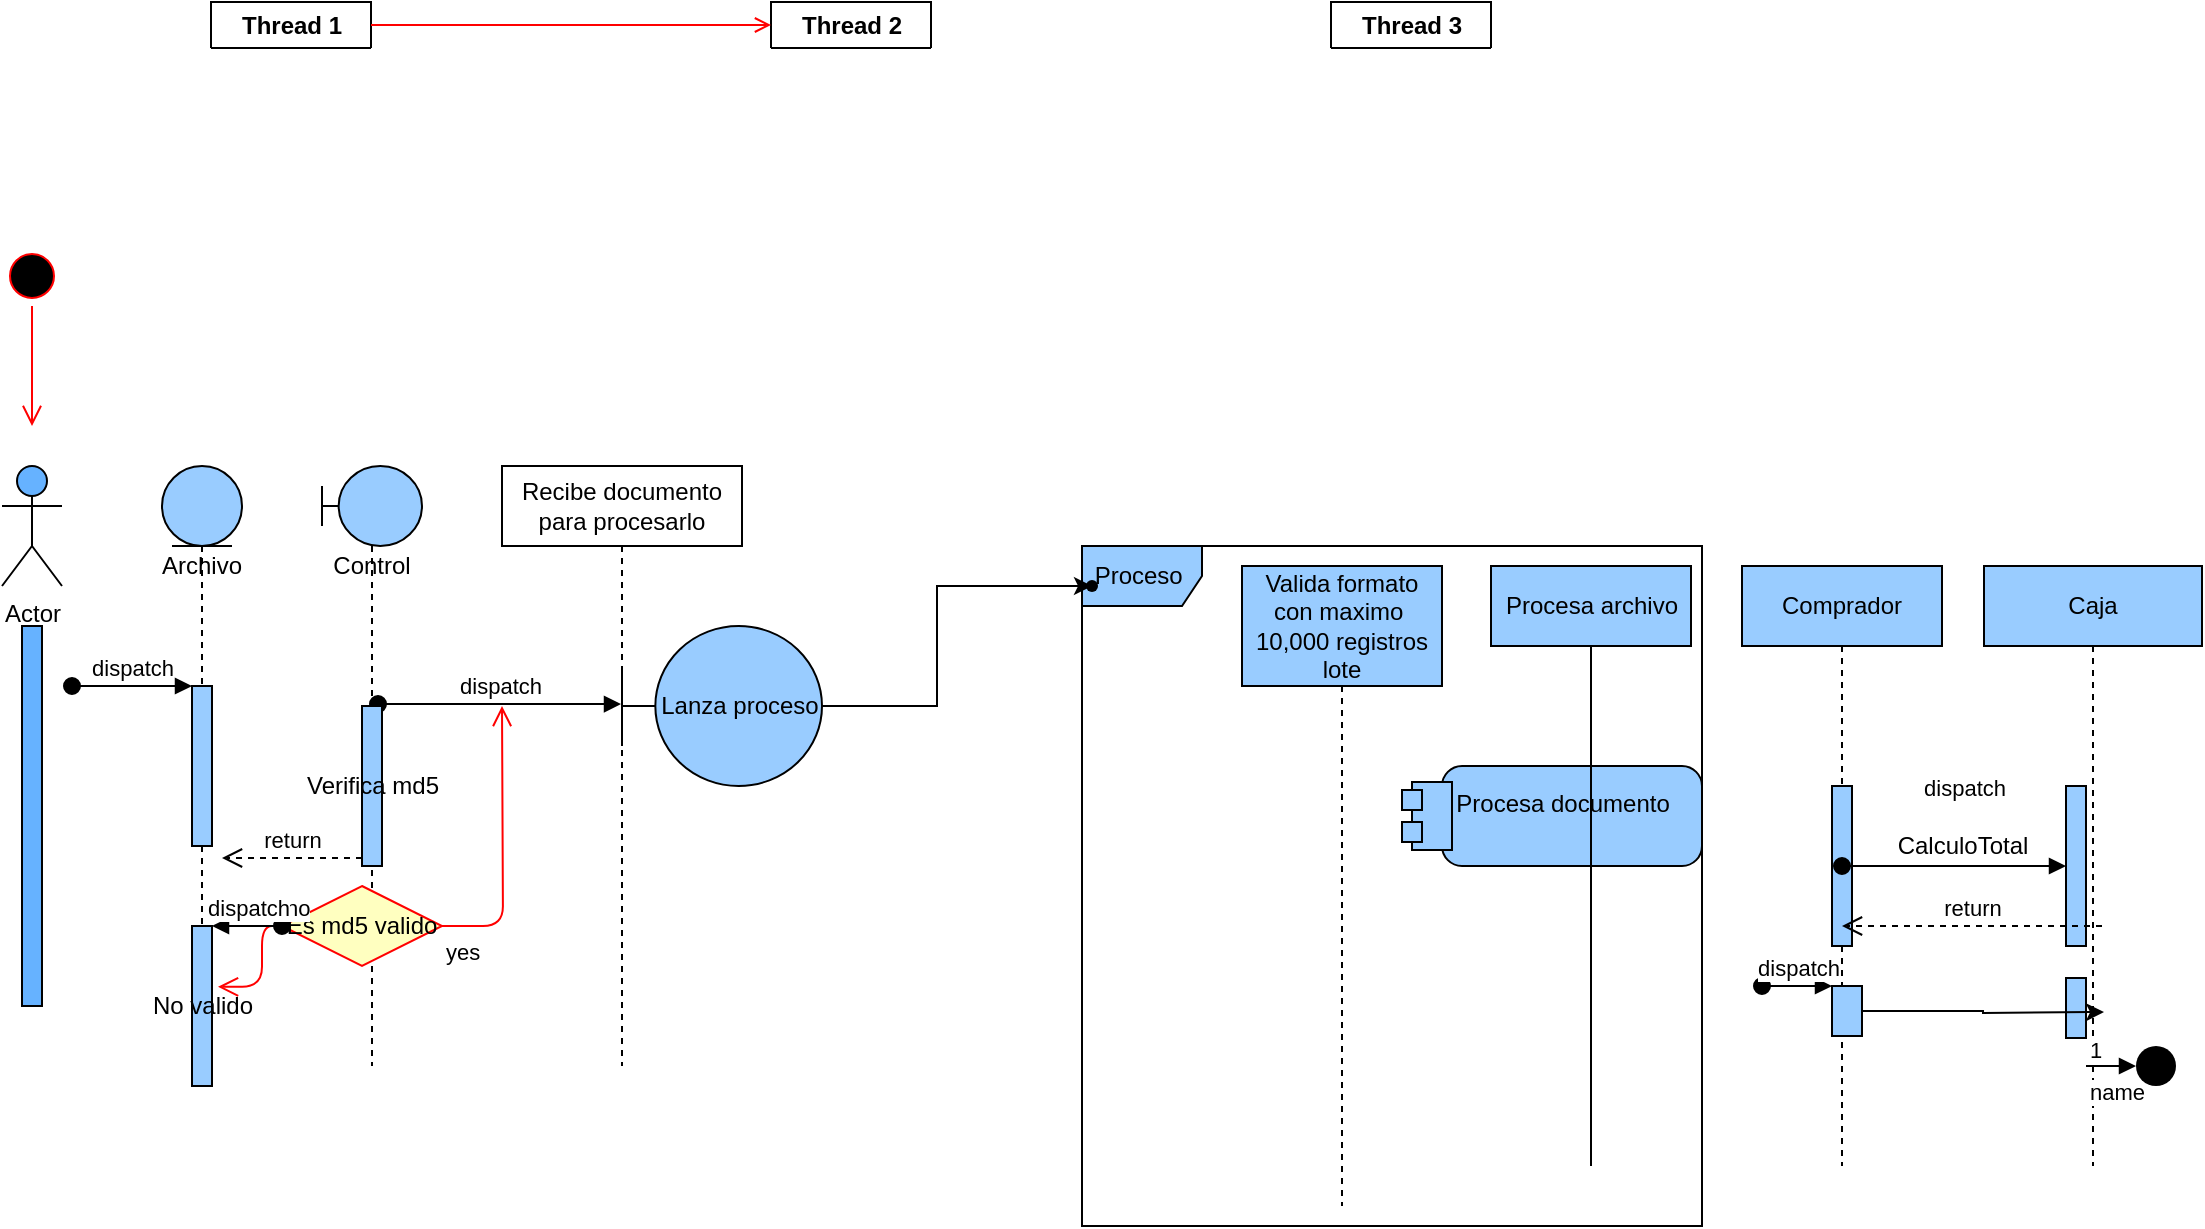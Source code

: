 <mxfile version="14.6.6" type="github">
  <diagram name="Page-1" id="e7e014a7-5840-1c2e-5031-d8a46d1fe8dd">
    <mxGraphModel dx="868" dy="466" grid="1" gridSize="10" guides="1" tooltips="1" connect="1" arrows="1" fold="1" page="1" pageScale="1" pageWidth="1169" pageHeight="826" background="#ffffff" math="0" shadow="0">
      <root>
        <mxCell id="0" />
        <mxCell id="1" parent="0" />
        <mxCell id="2" value="Thread 1" style="swimlane;whiteSpace=wrap" parent="1" vertex="1" collapsed="1">
          <mxGeometry x="164.5" y="128" width="80" height="23" as="geometry">
            <mxRectangle x="164.5" y="128" width="280" height="570" as="alternateBounds" />
          </mxGeometry>
        </mxCell>
        <mxCell id="5" value="" style="ellipse;shape=startState;fillColor=#000000;strokeColor=#ff0000;" parent="2" vertex="1">
          <mxGeometry x="100" y="40" width="30" height="30" as="geometry" />
        </mxCell>
        <mxCell id="6" value="" style="edgeStyle=elbowEdgeStyle;elbow=horizontal;verticalAlign=bottom;endArrow=open;endSize=8;strokeColor=#FF0000;endFill=1;rounded=0" parent="2" source="5" target="7" edge="1">
          <mxGeometry x="100" y="40" as="geometry">
            <mxPoint x="115" y="110" as="targetPoint" />
          </mxGeometry>
        </mxCell>
        <mxCell id="7" value="idle" style="" parent="2" vertex="1">
          <mxGeometry x="60" y="110" width="110" height="50" as="geometry" />
        </mxCell>
        <mxCell id="8" value="user action" style="" parent="2" vertex="1">
          <mxGeometry x="60" y="220" width="110" height="50" as="geometry" />
        </mxCell>
        <mxCell id="9" value="" style="endArrow=open;strokeColor=#FF0000;endFill=1;rounded=0" parent="2" source="7" target="8" edge="1">
          <mxGeometry relative="1" as="geometry" />
        </mxCell>
        <mxCell id="10" value="post command" style="" parent="2" vertex="1">
          <mxGeometry x="60" y="325" width="110" height="50" as="geometry" />
        </mxCell>
        <mxCell id="11" value="" style="endArrow=open;strokeColor=#FF0000;endFill=1;rounded=0" parent="2" source="8" target="10" edge="1">
          <mxGeometry relative="1" as="geometry" />
        </mxCell>
        <mxCell id="12" value="" style="edgeStyle=elbowEdgeStyle;elbow=horizontal;strokeColor=#FF0000;endArrow=open;endFill=1;rounded=0" parent="2" source="10" target="7" edge="1">
          <mxGeometry width="100" height="100" relative="1" as="geometry">
            <mxPoint x="160" y="290" as="sourcePoint" />
            <mxPoint x="260" y="190" as="targetPoint" />
            <Array as="points">
              <mxPoint x="30" y="250" />
            </Array>
          </mxGeometry>
        </mxCell>
        <mxCell id="3" value="Thread 2" style="swimlane;whiteSpace=wrap" parent="1" vertex="1" collapsed="1">
          <mxGeometry x="444.5" y="128" width="80" height="23" as="geometry">
            <mxRectangle x="444.5" y="128" width="280" height="570" as="alternateBounds" />
          </mxGeometry>
        </mxCell>
        <mxCell id="13" value="" style="ellipse;shape=startState;fillColor=#000000;strokeColor=#ff0000;" parent="3" vertex="1">
          <mxGeometry x="60" y="40" width="30" height="30" as="geometry" />
        </mxCell>
        <mxCell id="14" value="" style="edgeStyle=elbowEdgeStyle;elbow=horizontal;verticalAlign=bottom;endArrow=open;endSize=8;strokeColor=#FF0000;endFill=1;rounded=0" parent="3" source="13" target="15" edge="1">
          <mxGeometry x="40" y="20" as="geometry">
            <mxPoint x="55" y="90" as="targetPoint" />
          </mxGeometry>
        </mxCell>
        <mxCell id="15" value="idle" style="" parent="3" vertex="1">
          <mxGeometry x="20" y="110" width="110" height="50" as="geometry" />
        </mxCell>
        <mxCell id="16" value="check for &#xa;new commands" style="" parent="3" vertex="1">
          <mxGeometry x="20" y="220" width="110" height="50" as="geometry" />
        </mxCell>
        <mxCell id="17" value="" style="endArrow=open;strokeColor=#FF0000;endFill=1;rounded=0" parent="3" source="15" target="16" edge="1">
          <mxGeometry relative="1" as="geometry" />
        </mxCell>
        <mxCell id="18" value="command queue" style="" parent="3" vertex="1">
          <mxGeometry x="20" y="325" width="110" height="50" as="geometry" />
        </mxCell>
        <mxCell id="19" value="" style="endArrow=open;strokeColor=#FF0000;endFill=1;rounded=0" parent="3" source="16" target="18" edge="1">
          <mxGeometry relative="1" as="geometry" />
        </mxCell>
        <mxCell id="21" value="queue empty" style="rhombus;fillColor=#ffffc0;strokeColor=#ff0000;" parent="3" vertex="1">
          <mxGeometry x="150" y="225" width="80" height="40" as="geometry" />
        </mxCell>
        <mxCell id="22" value="yes" style="edgeStyle=elbowEdgeStyle;elbow=horizontal;align=left;verticalAlign=bottom;endArrow=open;endSize=8;strokeColor=#FF0000;exitX=0.5;exitY=0;endFill=1;rounded=0;entryX=0.75;entryY=0.5;entryPerimeter=0" parent="3" source="21" target="25" edge="1">
          <mxGeometry x="-1" relative="1" as="geometry">
            <mxPoint x="160" y="150" as="targetPoint" />
            <Array as="points">
              <mxPoint x="190" y="180" />
            </Array>
          </mxGeometry>
        </mxCell>
        <mxCell id="23" value="no" style="edgeStyle=elbowEdgeStyle;elbow=horizontal;align=left;verticalAlign=top;endArrow=open;endSize=8;strokeColor=#FF0000;endFill=1;rounded=0" parent="3" source="21" target="30" edge="1">
          <mxGeometry x="-1" relative="1" as="geometry">
            <mxPoint x="190" y="305" as="targetPoint" />
          </mxGeometry>
        </mxCell>
        <mxCell id="24" value="" style="endArrow=open;strokeColor=#FF0000;endFill=1;rounded=0" parent="3" source="16" target="21" edge="1">
          <mxGeometry relative="1" as="geometry" />
        </mxCell>
        <mxCell id="25" value="" style="shape=line;strokeWidth=6;strokeColor=#ff0000;rotation=90" parent="3" vertex="1">
          <mxGeometry x="130" y="127.5" width="50" height="15" as="geometry" />
        </mxCell>
        <mxCell id="26" value="" style="edgeStyle=elbowEdgeStyle;elbow=horizontal;verticalAlign=bottom;endArrow=open;endSize=8;strokeColor=#FF0000;endFill=1;rounded=0" parent="3" source="25" target="15" edge="1">
          <mxGeometry x="130" y="90" as="geometry">
            <mxPoint x="230" y="140" as="targetPoint" />
          </mxGeometry>
        </mxCell>
        <mxCell id="30" value="dispatch&#xa;command&#xa;worker thread" style="" parent="3" vertex="1">
          <mxGeometry x="140" y="325" width="110" height="50" as="geometry" />
        </mxCell>
        <mxCell id="31" value="critical&#xa;section" style="shape=note;whiteSpace=wrap;size=17" parent="3" vertex="1">
          <mxGeometry x="105" y="490" width="100" height="50" as="geometry" />
        </mxCell>
        <mxCell id="32" value="" style="endArrow=none;strokeColor=#FF0000;endFill=0;rounded=0;dashed=1" parent="3" source="18" target="31" edge="1">
          <mxGeometry relative="1" as="geometry" />
        </mxCell>
        <mxCell id="34" value="" style="whiteSpace=wrap;strokeColor=#FF0000;fillColor=#FF0000" parent="3" vertex="1">
          <mxGeometry x="245" y="395" width="5" height="45" as="geometry" />
        </mxCell>
        <mxCell id="41" value="" style="edgeStyle=elbowEdgeStyle;elbow=horizontal;entryX=0;entryY=0.5;strokeColor=#FF0000;endArrow=open;endFill=1;rounded=0" parent="3" source="30" target="34" edge="1">
          <mxGeometry width="100" height="100" relative="1" as="geometry">
            <mxPoint x="60" y="480" as="sourcePoint" />
            <mxPoint x="160" y="380" as="targetPoint" />
            <Array as="points">
              <mxPoint x="195" y="400" />
            </Array>
          </mxGeometry>
        </mxCell>
        <mxCell id="4" value="Thread 3" style="swimlane;whiteSpace=wrap" parent="1" vertex="1" collapsed="1">
          <mxGeometry x="724.5" y="128" width="80" height="23" as="geometry">
            <mxRectangle x="724.5" y="128" width="280" height="570" as="alternateBounds" />
          </mxGeometry>
        </mxCell>
        <mxCell id="33" value="process&#xa;command" style="" parent="4" vertex="1">
          <mxGeometry x="90" y="405" width="110" height="50" as="geometry" />
        </mxCell>
        <mxCell id="35" value="" style="edgeStyle=elbowEdgeStyle;elbow=horizontal;strokeColor=#FF0000;endArrow=open;endFill=1;rounded=0;entryX=0.25;entryY=0.5;entryPerimeter=0" parent="4" target="25" edge="1">
          <mxGeometry width="100" height="100" relative="1" as="geometry">
            <mxPoint x="-30" y="410" as="sourcePoint" />
            <mxPoint x="-120" y="120" as="targetPoint" />
            <Array as="points">
              <mxPoint x="-10" y="135" />
            </Array>
          </mxGeometry>
        </mxCell>
        <mxCell id="37" value="" style="edgeStyle=none;strokeColor=#FF0000;endArrow=open;endFill=1;rounded=0" parent="4" target="33" edge="1">
          <mxGeometry width="100" height="100" relative="1" as="geometry">
            <mxPoint x="-30" y="429.5" as="sourcePoint" />
            <mxPoint x="90" y="429.5" as="targetPoint" />
          </mxGeometry>
        </mxCell>
        <mxCell id="38" value="" style="ellipse;shape=endState;fillColor=#000000;strokeColor=#ff0000" parent="4" vertex="1">
          <mxGeometry x="130" y="500" width="30" height="30" as="geometry" />
        </mxCell>
        <mxCell id="39" value="" style="endArrow=open;strokeColor=#FF0000;endFill=1;rounded=0" parent="4" source="33" target="38" edge="1">
          <mxGeometry relative="1" as="geometry" />
        </mxCell>
        <mxCell id="20" value="" style="endArrow=open;strokeColor=#FF0000;endFill=1;rounded=0" parent="1" source="10" target="18" edge="1">
          <mxGeometry relative="1" as="geometry" />
        </mxCell>
        <mxCell id="uuEkGhlUrXqSb5DaChc9-43" value="Recibe documento para procesarlo" style="shape=umlLifeline;perimeter=lifelinePerimeter;whiteSpace=wrap;html=1;container=1;collapsible=0;recursiveResize=0;outlineConnect=0;" vertex="1" parent="1">
          <mxGeometry x="310" y="360" width="120" height="300" as="geometry" />
        </mxCell>
        <mxCell id="uuEkGhlUrXqSb5DaChc9-79" value="Lanza proceso&lt;br&gt;" style="shape=umlBoundary;whiteSpace=wrap;html=1;shadow=0;sketch=0;fillColor=#99CCFF;" vertex="1" parent="uuEkGhlUrXqSb5DaChc9-43">
          <mxGeometry x="60" y="80" width="100" height="80" as="geometry" />
        </mxCell>
        <mxCell id="uuEkGhlUrXqSb5DaChc9-45" value="Control" style="shape=umlLifeline;participant=umlBoundary;perimeter=lifelinePerimeter;whiteSpace=wrap;html=1;container=1;collapsible=0;recursiveResize=0;verticalAlign=top;spacingTop=36;outlineConnect=0;fillColor=#99CCFF;" vertex="1" parent="1">
          <mxGeometry x="220" y="360" width="50" height="300" as="geometry" />
        </mxCell>
        <mxCell id="uuEkGhlUrXqSb5DaChc9-47" value="dispatch" style="html=1;verticalAlign=bottom;startArrow=oval;startFill=1;endArrow=block;startSize=8;exitX=0.8;exitY=-0.012;exitDx=0;exitDy=0;exitPerimeter=0;" edge="1" parent="1" source="uuEkGhlUrXqSb5DaChc9-62" target="uuEkGhlUrXqSb5DaChc9-43">
          <mxGeometry width="60" relative="1" as="geometry">
            <mxPoint x="225" y="480" as="sourcePoint" />
            <mxPoint x="280" y="480" as="targetPoint" />
          </mxGeometry>
        </mxCell>
        <mxCell id="uuEkGhlUrXqSb5DaChc9-49" value="Actor" style="shape=umlActor;verticalLabelPosition=bottom;verticalAlign=top;html=1;fillColor=#66B2FF;" vertex="1" parent="1">
          <mxGeometry x="60" y="360" width="30" height="60" as="geometry" />
        </mxCell>
        <mxCell id="uuEkGhlUrXqSb5DaChc9-50" value="" style="html=1;points=[];perimeter=orthogonalPerimeter;fillColor=#66B2FF;" vertex="1" parent="1">
          <mxGeometry x="70" y="440" width="10" height="190" as="geometry" />
        </mxCell>
        <mxCell id="uuEkGhlUrXqSb5DaChc9-51" value="Archivo" style="shape=umlLifeline;participant=umlEntity;perimeter=lifelinePerimeter;whiteSpace=wrap;html=1;container=1;collapsible=0;recursiveResize=0;verticalAlign=top;spacingTop=36;outlineConnect=0;fillColor=#99CCFF;" vertex="1" parent="1">
          <mxGeometry x="140" y="360" width="40" height="310" as="geometry" />
        </mxCell>
        <mxCell id="uuEkGhlUrXqSb5DaChc9-60" value="" style="html=1;points=[];perimeter=orthogonalPerimeter;shadow=0;sketch=0;fillColor=#99CCFF;" vertex="1" parent="uuEkGhlUrXqSb5DaChc9-51">
          <mxGeometry x="15" y="110" width="10" height="80" as="geometry" />
        </mxCell>
        <mxCell id="uuEkGhlUrXqSb5DaChc9-61" value="dispatch" style="html=1;verticalAlign=bottom;startArrow=oval;endArrow=block;startSize=8;" edge="1" target="uuEkGhlUrXqSb5DaChc9-60" parent="uuEkGhlUrXqSb5DaChc9-51">
          <mxGeometry relative="1" as="geometry">
            <mxPoint x="-45" y="110" as="sourcePoint" />
          </mxGeometry>
        </mxCell>
        <mxCell id="uuEkGhlUrXqSb5DaChc9-70" value="No valido" style="html=1;points=[];perimeter=orthogonalPerimeter;shadow=0;sketch=0;fillColor=#99CCFF;" vertex="1" parent="uuEkGhlUrXqSb5DaChc9-51">
          <mxGeometry x="15" y="230" width="10" height="80" as="geometry" />
        </mxCell>
        <mxCell id="uuEkGhlUrXqSb5DaChc9-56" value="" style="ellipse;html=1;shape=startState;fillColor=#000000;strokeColor=#ff0000;sketch=0;shadow=0;" vertex="1" parent="1">
          <mxGeometry x="60" y="250" width="30" height="30" as="geometry" />
        </mxCell>
        <mxCell id="uuEkGhlUrXqSb5DaChc9-57" value="" style="edgeStyle=orthogonalEdgeStyle;html=1;verticalAlign=bottom;endArrow=open;endSize=8;strokeColor=#ff0000;labelBorderColor=#000000;" edge="1" source="uuEkGhlUrXqSb5DaChc9-56" parent="1">
          <mxGeometry relative="1" as="geometry">
            <mxPoint x="75" y="340" as="targetPoint" />
            <Array as="points">
              <mxPoint x="75" y="300" />
              <mxPoint x="75" y="300" />
            </Array>
          </mxGeometry>
        </mxCell>
        <mxCell id="uuEkGhlUrXqSb5DaChc9-58" value="Proceso&amp;nbsp;" style="shape=umlFrame;whiteSpace=wrap;html=1;shadow=0;sketch=0;fillColor=#99CCFF;" vertex="1" parent="1">
          <mxGeometry x="600" y="400" width="310" height="340" as="geometry" />
        </mxCell>
        <mxCell id="uuEkGhlUrXqSb5DaChc9-62" value="Verifica md5" style="html=1;points=[];perimeter=orthogonalPerimeter;shadow=0;sketch=0;fillColor=#99CCFF;" vertex="1" parent="1">
          <mxGeometry x="240" y="480" width="10" height="80" as="geometry" />
        </mxCell>
        <mxCell id="uuEkGhlUrXqSb5DaChc9-64" value="return" style="html=1;verticalAlign=bottom;endArrow=open;dashed=1;endSize=8;exitX=0;exitY=0.95;" edge="1" source="uuEkGhlUrXqSb5DaChc9-62" parent="1">
          <mxGeometry relative="1" as="geometry">
            <mxPoint x="170" y="556" as="targetPoint" />
          </mxGeometry>
        </mxCell>
        <mxCell id="uuEkGhlUrXqSb5DaChc9-65" value="Es md5 valido" style="rhombus;whiteSpace=wrap;html=1;fillColor=#ffffc0;strokeColor=#ff0000;shadow=0;sketch=0;" vertex="1" parent="1">
          <mxGeometry x="200" y="570" width="80" height="40" as="geometry" />
        </mxCell>
        <mxCell id="uuEkGhlUrXqSb5DaChc9-66" value="no" style="edgeStyle=orthogonalEdgeStyle;html=1;align=left;verticalAlign=bottom;endArrow=open;endSize=8;strokeColor=#ff0000;entryX=0.7;entryY=0.84;entryDx=0;entryDy=0;entryPerimeter=0;" edge="1" source="uuEkGhlUrXqSb5DaChc9-65" parent="1" target="uuEkGhlUrXqSb5DaChc9-51">
          <mxGeometry x="-1" relative="1" as="geometry">
            <mxPoint x="380" y="590" as="targetPoint" />
          </mxGeometry>
        </mxCell>
        <mxCell id="uuEkGhlUrXqSb5DaChc9-67" value="yes" style="edgeStyle=orthogonalEdgeStyle;html=1;align=left;verticalAlign=top;endArrow=open;endSize=8;strokeColor=#ff0000;" edge="1" source="uuEkGhlUrXqSb5DaChc9-65" parent="1">
          <mxGeometry x="-1" relative="1" as="geometry">
            <mxPoint x="310" y="480" as="targetPoint" />
          </mxGeometry>
        </mxCell>
        <mxCell id="uuEkGhlUrXqSb5DaChc9-71" value="dispatch" style="html=1;verticalAlign=bottom;startArrow=oval;endArrow=block;startSize=8;exitX=0;exitY=0.5;exitDx=0;exitDy=0;" edge="1" target="uuEkGhlUrXqSb5DaChc9-70" parent="1" source="uuEkGhlUrXqSb5DaChc9-65">
          <mxGeometry relative="1" as="geometry">
            <mxPoint x="95" y="590" as="sourcePoint" />
            <Array as="points">
              <mxPoint x="190" y="590" />
            </Array>
          </mxGeometry>
        </mxCell>
        <mxCell id="uuEkGhlUrXqSb5DaChc9-73" value="Procesa documento&lt;br&gt;" style="shape=mxgraph.uml25.actionParams;html=1;align=center;verticalAlign=top;absoluteArcSize=1;arcSize=10;dashed=0;spacingLeft=10;spacingTop=5;shadow=0;sketch=0;fillColor=#99CCFF;" vertex="1" parent="1">
          <mxGeometry x="760" y="510" width="150" height="50" as="geometry" />
        </mxCell>
        <mxCell id="uuEkGhlUrXqSb5DaChc9-74" value="Valida formato&lt;br&gt;con maximo&amp;nbsp;&lt;br&gt;10,000 registros lote" style="shape=umlLifeline;perimeter=lifelinePerimeter;whiteSpace=wrap;html=1;container=1;collapsible=0;recursiveResize=0;outlineConnect=0;shadow=0;sketch=0;fillColor=#99CCFF;size=60;" vertex="1" parent="1">
          <mxGeometry x="680" y="410" width="100" height="320" as="geometry" />
        </mxCell>
        <mxCell id="uuEkGhlUrXqSb5DaChc9-75" value="Procesa archivo" style="shape=umlLifeline;perimeter=lifelinePerimeter;whiteSpace=wrap;html=1;container=1;collapsible=0;recursiveResize=0;outlineConnect=0;lifelineDashed=0;shadow=0;sketch=0;fillColor=#99CCFF;" vertex="1" parent="1">
          <mxGeometry x="804.5" y="410" width="100" height="300" as="geometry" />
        </mxCell>
        <mxCell id="uuEkGhlUrXqSb5DaChc9-80" value="" style="shape=waypoint;sketch=0;size=6;pointerEvents=1;points=[];fillColor=#99CCFF;resizable=0;rotatable=0;perimeter=centerPerimeter;snapToPoint=1;shadow=0;" vertex="1" parent="1">
          <mxGeometry x="585" y="400" width="40" height="40" as="geometry" />
        </mxCell>
        <mxCell id="uuEkGhlUrXqSb5DaChc9-81" value="" style="edgeStyle=orthogonalEdgeStyle;rounded=0;orthogonalLoop=1;jettySize=auto;html=1;" edge="1" parent="1" source="uuEkGhlUrXqSb5DaChc9-79" target="uuEkGhlUrXqSb5DaChc9-80">
          <mxGeometry relative="1" as="geometry" />
        </mxCell>
        <mxCell id="uuEkGhlUrXqSb5DaChc9-83" value="Comprador" style="shape=umlLifeline;perimeter=lifelinePerimeter;whiteSpace=wrap;html=1;container=1;collapsible=0;recursiveResize=0;outlineConnect=0;shadow=0;sketch=0;fillColor=#99CCFF;" vertex="1" parent="1">
          <mxGeometry x="930" y="410" width="100" height="300" as="geometry" />
        </mxCell>
        <mxCell id="uuEkGhlUrXqSb5DaChc9-97" value="" style="html=1;points=[];perimeter=orthogonalPerimeter;shadow=0;sketch=0;fillColor=#99CCFF;" vertex="1" parent="uuEkGhlUrXqSb5DaChc9-83">
          <mxGeometry x="45" y="110" width="10" height="80" as="geometry" />
        </mxCell>
        <mxCell id="uuEkGhlUrXqSb5DaChc9-106" value="" style="html=1;points=[];perimeter=orthogonalPerimeter;shadow=0;sketch=0;fillColor=#99CCFF;" vertex="1" parent="uuEkGhlUrXqSb5DaChc9-83">
          <mxGeometry x="45" y="210" width="15" height="25" as="geometry" />
        </mxCell>
        <mxCell id="uuEkGhlUrXqSb5DaChc9-84" value="Caja" style="shape=umlLifeline;perimeter=lifelinePerimeter;whiteSpace=wrap;html=1;container=1;collapsible=0;recursiveResize=0;outlineConnect=0;shadow=0;sketch=0;fillColor=#99CCFF;" vertex="1" parent="1">
          <mxGeometry x="1051" y="410" width="109" height="300" as="geometry" />
        </mxCell>
        <mxCell id="uuEkGhlUrXqSb5DaChc9-98" value="" style="html=1;points=[];perimeter=orthogonalPerimeter;shadow=0;sketch=0;fillColor=#99CCFF;" vertex="1" parent="uuEkGhlUrXqSb5DaChc9-84">
          <mxGeometry x="41" y="110" width="10" height="80" as="geometry" />
        </mxCell>
        <mxCell id="uuEkGhlUrXqSb5DaChc9-109" value="" style="html=1;points=[];perimeter=orthogonalPerimeter;shadow=0;sketch=0;fillColor=#99CCFF;" vertex="1" parent="uuEkGhlUrXqSb5DaChc9-84">
          <mxGeometry x="41" y="206" width="10" height="30" as="geometry" />
        </mxCell>
        <mxCell id="uuEkGhlUrXqSb5DaChc9-113" value="name" style="endArrow=block;endFill=1;html=1;edgeStyle=orthogonalEdgeStyle;align=left;verticalAlign=top;" edge="1" parent="uuEkGhlUrXqSb5DaChc9-84">
          <mxGeometry x="-1" relative="1" as="geometry">
            <mxPoint x="51" y="250" as="sourcePoint" />
            <mxPoint x="76" y="250" as="targetPoint" />
          </mxGeometry>
        </mxCell>
        <mxCell id="uuEkGhlUrXqSb5DaChc9-114" value="1" style="edgeLabel;resizable=0;html=1;align=left;verticalAlign=bottom;" connectable="0" vertex="1" parent="uuEkGhlUrXqSb5DaChc9-113">
          <mxGeometry x="-1" relative="1" as="geometry" />
        </mxCell>
        <mxCell id="uuEkGhlUrXqSb5DaChc9-120" value="" style="ellipse;fillColor=#000000;strokeColor=none;shadow=0;sketch=0;" vertex="1" parent="uuEkGhlUrXqSb5DaChc9-84">
          <mxGeometry x="76" y="240" width="20" height="20" as="geometry" />
        </mxCell>
        <mxCell id="uuEkGhlUrXqSb5DaChc9-99" value="dispatch" style="html=1;verticalAlign=bottom;startArrow=oval;endArrow=block;startSize=8;" edge="1" target="uuEkGhlUrXqSb5DaChc9-98" parent="1" source="uuEkGhlUrXqSb5DaChc9-83">
          <mxGeometry x="0.081" y="30" relative="1" as="geometry">
            <mxPoint x="1050" y="520" as="sourcePoint" />
            <mxPoint as="offset" />
          </mxGeometry>
        </mxCell>
        <mxCell id="uuEkGhlUrXqSb5DaChc9-100" value="CalculoTotal" style="text;html=1;align=center;verticalAlign=middle;resizable=0;points=[];autosize=1;strokeColor=none;" vertex="1" parent="1">
          <mxGeometry x="1000" y="540" width="80" height="20" as="geometry" />
        </mxCell>
        <mxCell id="uuEkGhlUrXqSb5DaChc9-101" value="return" style="html=1;verticalAlign=bottom;endArrow=open;dashed=1;endSize=8;" edge="1" parent="1" target="uuEkGhlUrXqSb5DaChc9-83">
          <mxGeometry relative="1" as="geometry">
            <mxPoint x="1110" y="590" as="sourcePoint" />
            <mxPoint x="1030" y="590" as="targetPoint" />
          </mxGeometry>
        </mxCell>
        <object label="dispatch" placeholders="1" id="uuEkGhlUrXqSb5DaChc9-103">
          <mxCell style="html=1;verticalAlign=bottom;startArrow=oval;startFill=1;endArrow=block;startSize=8;" edge="1" parent="1" target="uuEkGhlUrXqSb5DaChc9-106">
            <mxGeometry width="60" relative="1" as="geometry">
              <mxPoint x="940" y="620" as="sourcePoint" />
              <mxPoint x="980" y="620" as="targetPoint" />
              <Array as="points" />
            </mxGeometry>
          </mxCell>
        </object>
        <mxCell id="uuEkGhlUrXqSb5DaChc9-110" value="" style="edgeStyle=orthogonalEdgeStyle;rounded=0;orthogonalLoop=1;jettySize=auto;html=1;" edge="1" parent="1" source="uuEkGhlUrXqSb5DaChc9-106">
          <mxGeometry relative="1" as="geometry">
            <mxPoint x="1111" y="633" as="targetPoint" />
          </mxGeometry>
        </mxCell>
      </root>
    </mxGraphModel>
  </diagram>
</mxfile>
